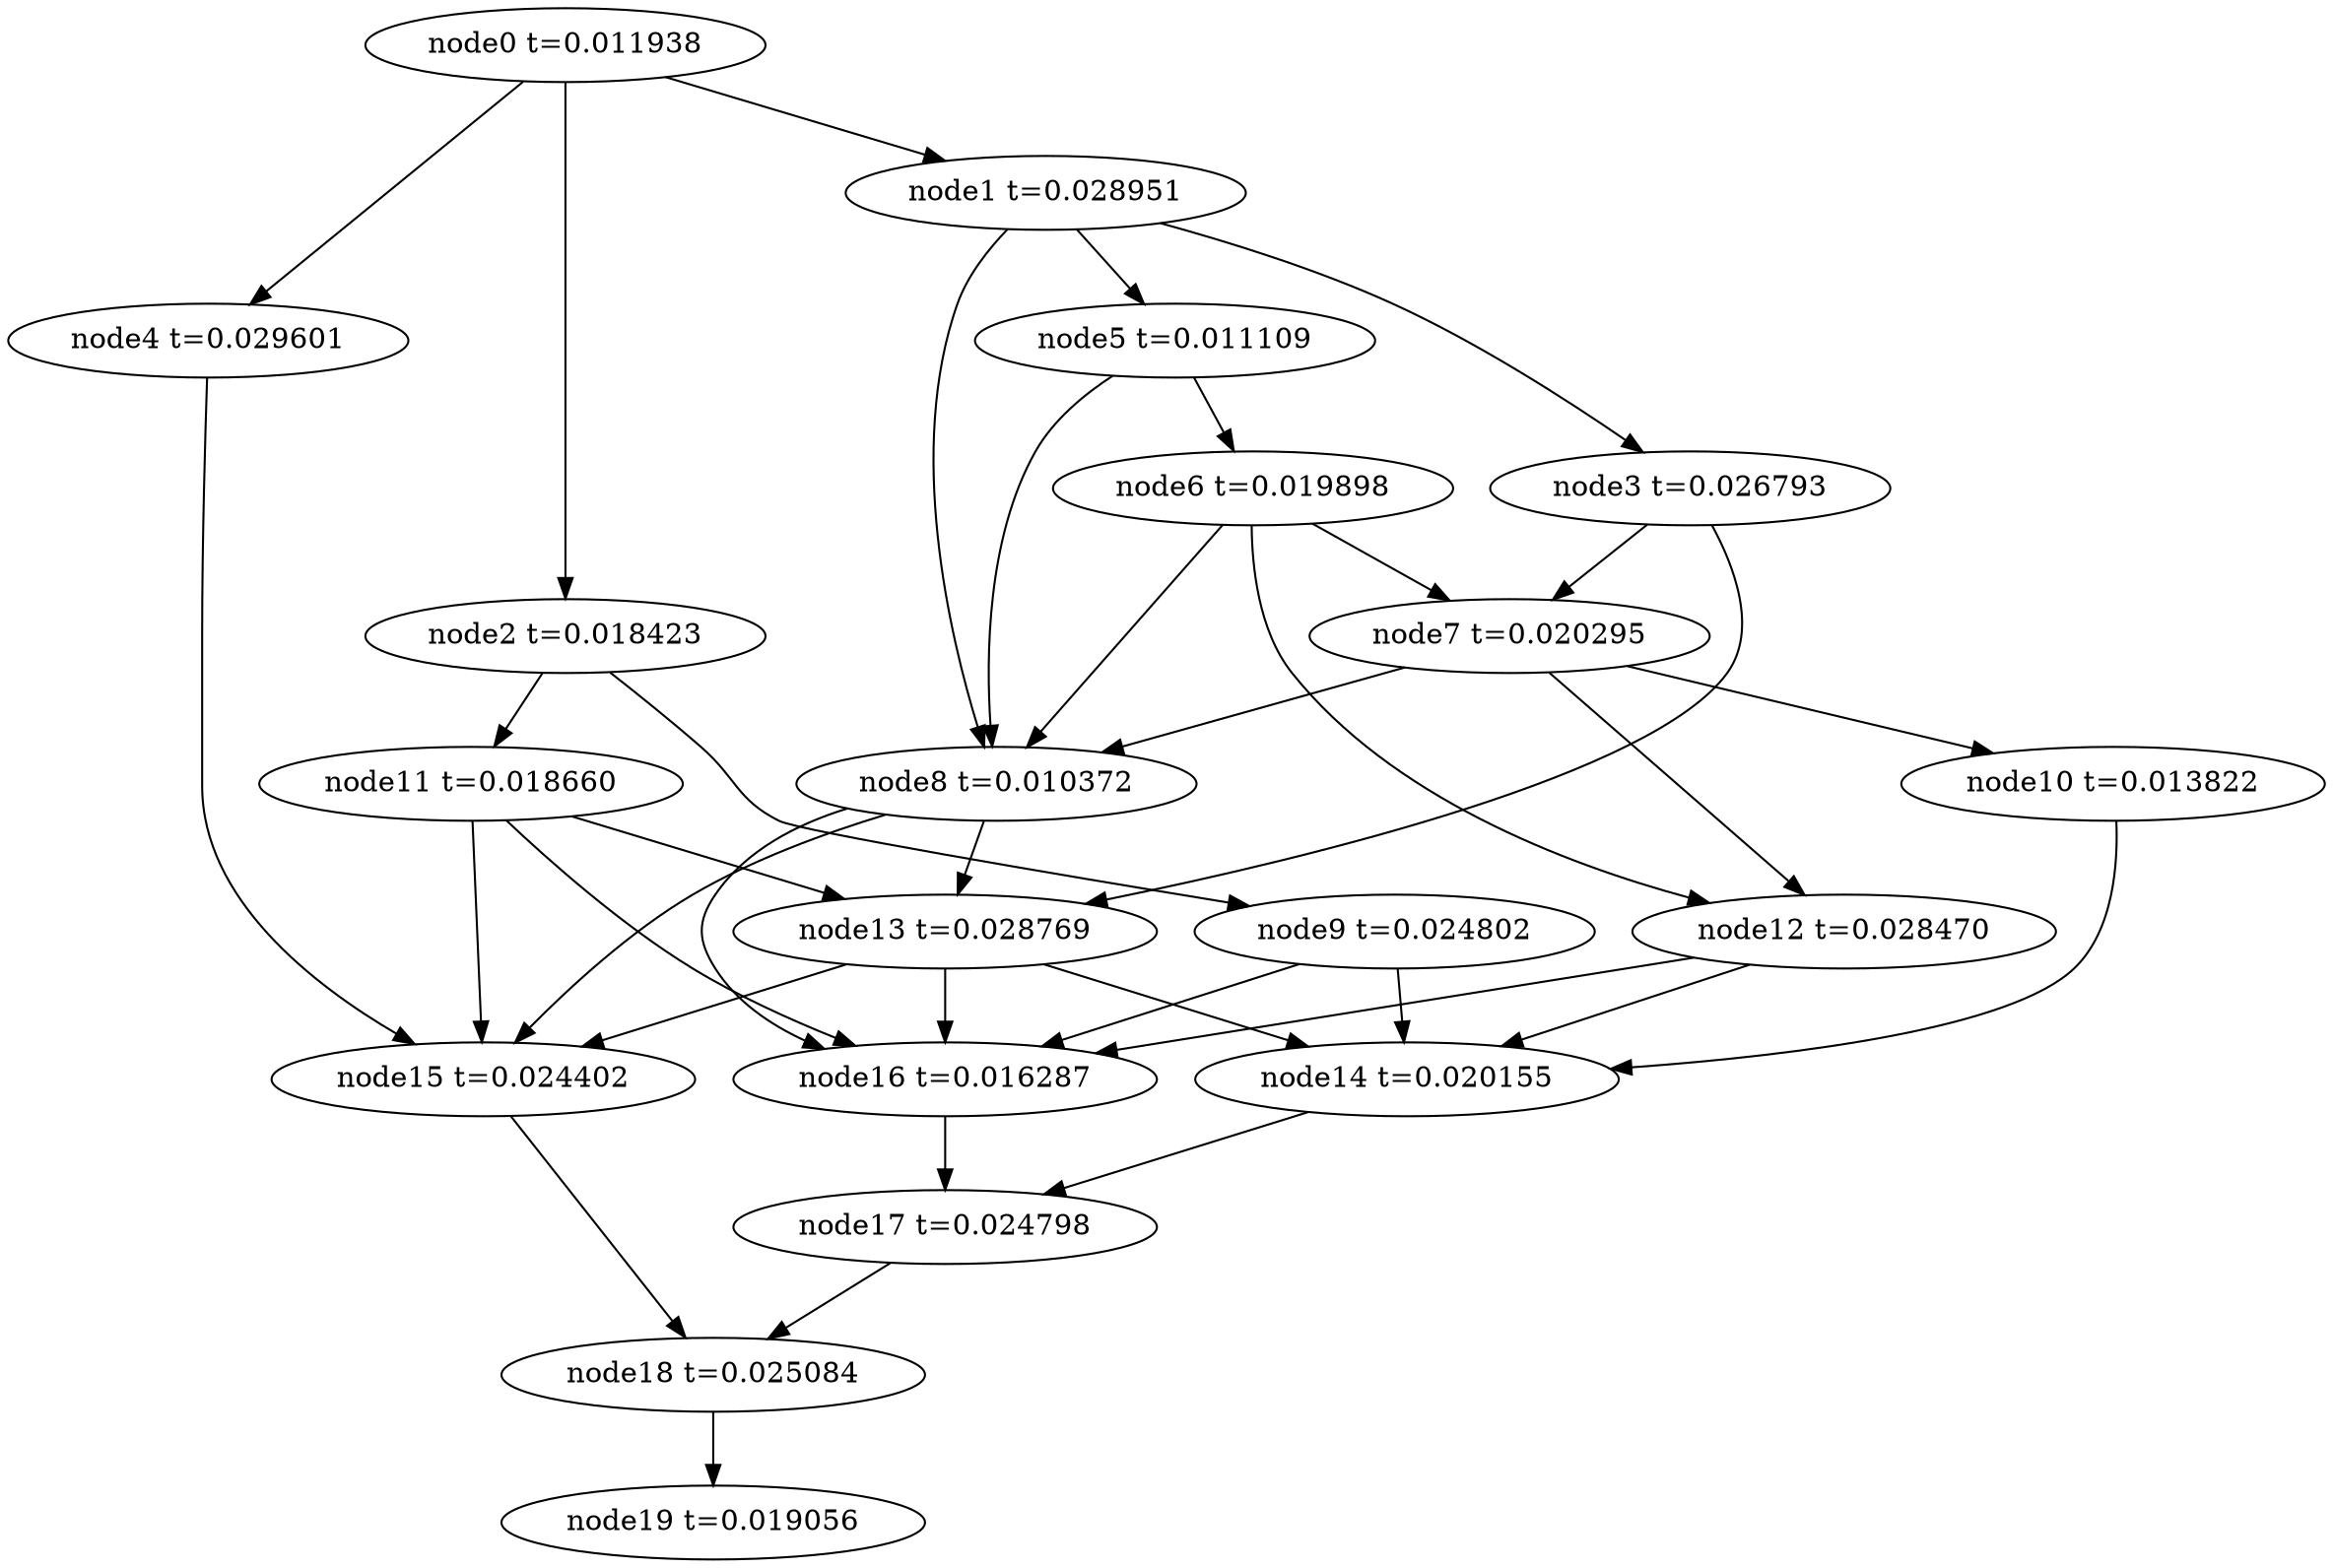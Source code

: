 digraph g{
	node19[label="node19 t=0.019056"]
	node18 -> node19
	node18[label="node18 t=0.025084"];
	node17 -> node18
	node17[label="node17 t=0.024798"];
	node16 -> node17
	node16[label="node16 t=0.016287"];
	node15 -> node18
	node15[label="node15 t=0.024402"];
	node14 -> node17
	node14[label="node14 t=0.020155"];
	node13 -> node16
	node13 -> node15
	node13 -> node14
	node13[label="node13 t=0.028769"];
	node12 -> node16
	node12 -> node14
	node12[label="node12 t=0.028470"];
	node11 -> node16
	node11 -> node15
	node11 -> node13
	node11[label="node11 t=0.018660"];
	node10 -> node14
	node10[label="node10 t=0.013822"];
	node9 -> node16
	node9 -> node14
	node9[label="node9 t=0.024802"];
	node8 -> node16
	node8 -> node15
	node8 -> node13
	node8[label="node8 t=0.010372"];
	node7 -> node12
	node7 -> node10
	node7 -> node8
	node7[label="node7 t=0.020295"];
	node6 -> node12
	node6 -> node8
	node6 -> node7
	node6[label="node6 t=0.019898"];
	node5 -> node8
	node5 -> node6
	node5[label="node5 t=0.011109"];
	node4 -> node15
	node4[label="node4 t=0.029601"];
	node3 -> node13
	node3 -> node7
	node3[label="node3 t=0.026793"];
	node2 -> node11
	node2 -> node9
	node2[label="node2 t=0.018423"];
	node1 -> node8
	node1 -> node5
	node1 -> node3
	node1[label="node1 t=0.028951"];
	node0 -> node4
	node0 -> node2
	node0 -> node1
	node0[label="node0 t=0.011938"];
}
